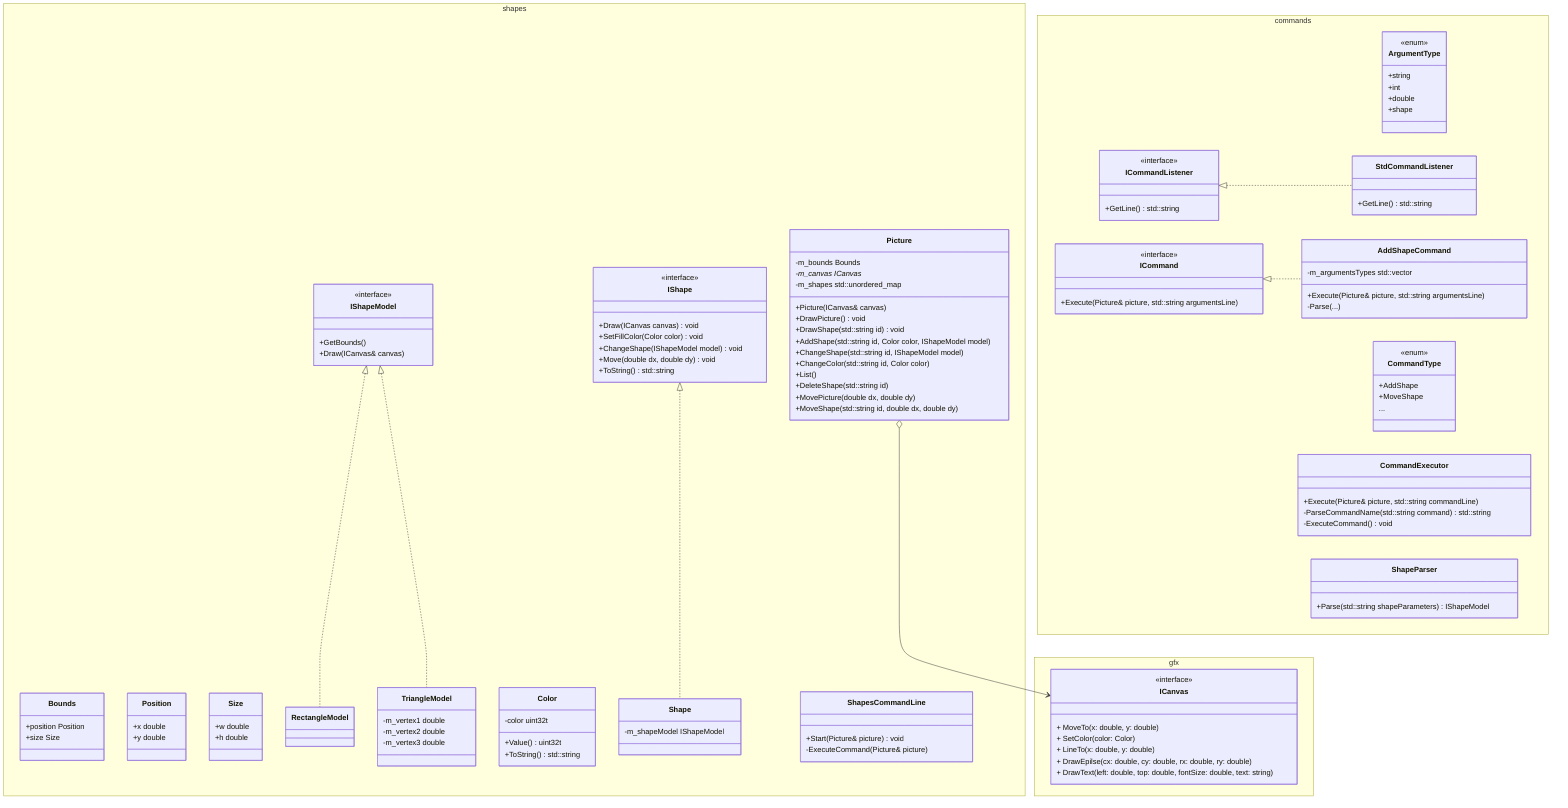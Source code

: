 classDiagram
    direction TB

    namespace gfx {
        class ICanvas {
            <<interface>>
            + MoveTo(x: double, y: double)
            + SetColor(color: Color)
            + LineTo(x: double, y: double)
            + DrawEpilse(cx: double, cy: double, rx: double, ry: double)
            + DrawText(left: double, top: double, fontSize: double, text: string)
        }
    }

    namespace shapes {
        class Bounds {
            +position Position
            +size Size
        }

        class Position {
            +x double
            +y double
        }

        class Size {
            +w double
            +h double
        }

        class IShapeModel {
            <<interface>>
            +GetBounds() 
            +Draw(ICanvas& canvas)
        }

        class RectangleModel {
        }

        class TriangleModel {
            -m_vertex1 double
            -m_vertex2 double
            -m_vertex3 double
        }

        class Color {
            +Value() uint32t
            +ToString() std::string

            -color uint32t
        }

        class Picture {
            +Picture(ICanvas& canvas)
            +DrawPicture() void
            +DrawShape(std::string id) void
            +AddShape(std::string id, Color color, IShapeModel model)
            +ChangeShape(std::string id, IShapeModel model)
            +ChangeColor(std::string id, Color color)
            +List()
            +DeleteShape(std::string id)
            +MovePicture(double dx, double dy)
            +MoveShape(std::string id, double dx, double dy)


            -m_bounds Bounds

            -m_canvas ICanvas*
            -m_shapes std::unordered_map<std::string, IShape>
        }

        class IShape {
            <<interface>>
            +Draw(ICanvas canvas) void
            +SetFillColor(Color color) void
            +ChangeShape(IShapeModel model) void
            +Move(double dx, double dy) void

            +ToString() std::string
        }

        class Shape {
            -m_shapeModel IShapeModel
        }


        class ShapesCommandLine {
            +Start(Picture& picture) void

            -ExecuteCommand(Picture& picture)
        }
    }

    namespace commands {

        class ArgumentType {
            <<enum>>
            +string
            +int
            +double
            +shape
        }

        class CommandType {
            <<enum>>
            +AddShape
            +MoveShape
            ...
        }

        class ICommandListener {
            <<interface>>
            +GetLine() std::string
        }

        class StdCommandListener {
            +GetLine() std::string
        }

        class CommandExecutor {
            +Execute(Picture& picture, std::string commandLine)

            -ParseCommandName(std::string command) std::string
            -ExecuteCommand() void
        }

        class ICommand {
            <<interface>>
            +Execute(Picture& picture, std::string argumentsLine)
        }


        class AddShapeCommand {
            +Execute(Picture& picture, std::string argumentsLine)

            -Parse(...)
            -m_argumentsTypes std::vector<ArgumentType>
        }

        
        class ShapeParser {
            +Parse(std::string shapeParameters) IShapeModel
        }
    }

    IShape <|.. Shape
    ICommandListener <|.. StdCommandListener
    ICommand <|.. AddShapeCommand

    Picture o--> ICanvas

    IShapeModel <|.. RectangleModel
    IShapeModel <|.. TriangleModel